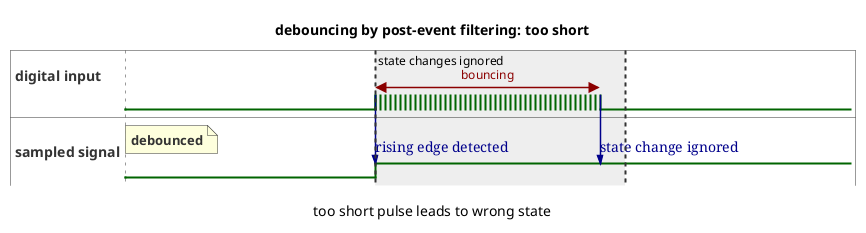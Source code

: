 @startuml
title debouncing by post-event filtering: too short
caption too short pulse leads to wrong state
hide time-axis
scale 1 as 250 pixels
binary "digital input" as D
binary "sampled signal" as B

@0
D is low
note top of B : debounced
B is low
@+1
D is {low,high}
D@+0 <-> @+0.9 : bouncing
D -> B : rising edge detected
highlight +0 to +1 : state changes ignored
B is high
@+0.9
D is low
D -> B : state change ignored

@enduml
